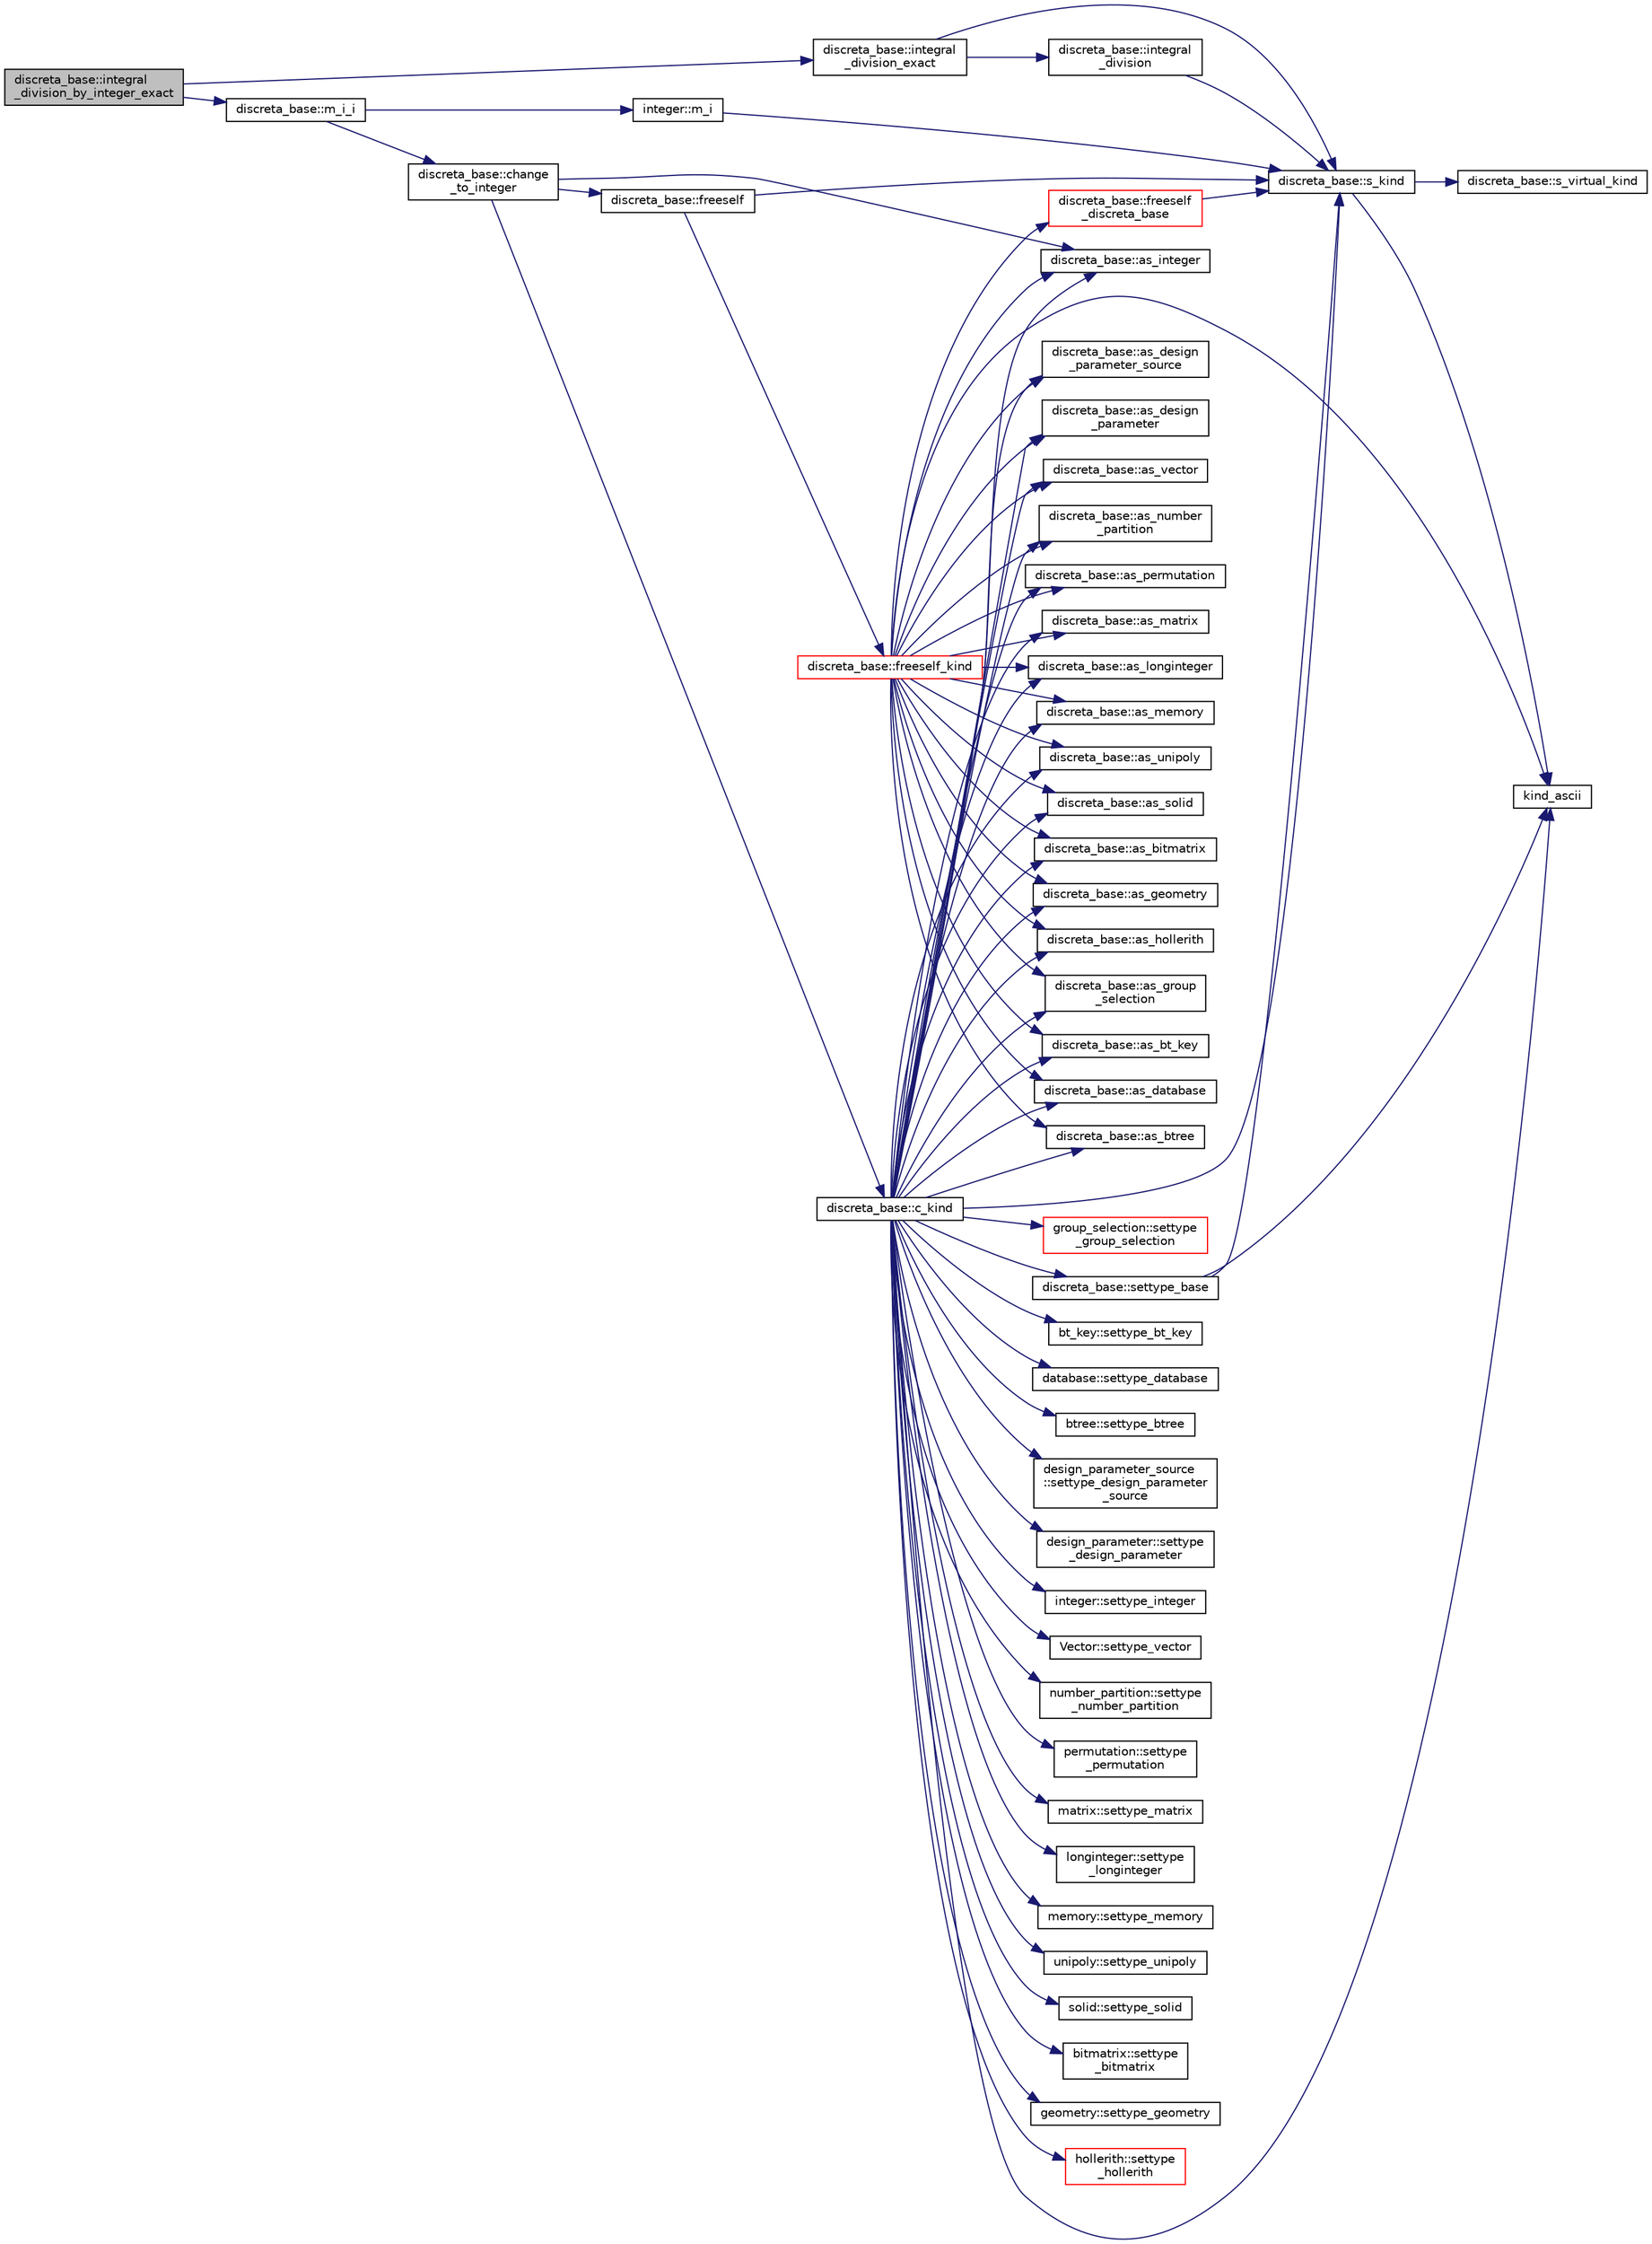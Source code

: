 digraph "discreta_base::integral_division_by_integer_exact"
{
  edge [fontname="Helvetica",fontsize="10",labelfontname="Helvetica",labelfontsize="10"];
  node [fontname="Helvetica",fontsize="10",shape=record];
  rankdir="LR";
  Node13474 [label="discreta_base::integral\l_division_by_integer_exact",height=0.2,width=0.4,color="black", fillcolor="grey75", style="filled", fontcolor="black"];
  Node13474 -> Node13475 [color="midnightblue",fontsize="10",style="solid",fontname="Helvetica"];
  Node13475 [label="discreta_base::m_i_i",height=0.2,width=0.4,color="black", fillcolor="white", style="filled",URL="$d7/d71/classdiscreta__base.html#aa231464a9d4bc233f66608021c9ad997"];
  Node13475 -> Node13476 [color="midnightblue",fontsize="10",style="solid",fontname="Helvetica"];
  Node13476 [label="discreta_base::change\l_to_integer",height=0.2,width=0.4,color="black", fillcolor="white", style="filled",URL="$d7/d71/classdiscreta__base.html#a58a5a5bd8f8e6f2dd7b4483b66dc7bb9"];
  Node13476 -> Node13477 [color="midnightblue",fontsize="10",style="solid",fontname="Helvetica"];
  Node13477 [label="discreta_base::freeself",height=0.2,width=0.4,color="black", fillcolor="white", style="filled",URL="$d7/d71/classdiscreta__base.html#a9a3c9501a562293b5667c11b9174d6e5"];
  Node13477 -> Node13478 [color="midnightblue",fontsize="10",style="solid",fontname="Helvetica"];
  Node13478 [label="discreta_base::freeself_kind",height=0.2,width=0.4,color="red", fillcolor="white", style="filled",URL="$d7/d71/classdiscreta__base.html#a63a23ada2165b3838fab719ed458cec8"];
  Node13478 -> Node13479 [color="midnightblue",fontsize="10",style="solid",fontname="Helvetica"];
  Node13479 [label="discreta_base::freeself\l_discreta_base",height=0.2,width=0.4,color="red", fillcolor="white", style="filled",URL="$d7/d71/classdiscreta__base.html#a8b1ec2cee4566034441e066dc2c027db"];
  Node13479 -> Node13480 [color="midnightblue",fontsize="10",style="solid",fontname="Helvetica"];
  Node13480 [label="discreta_base::s_kind",height=0.2,width=0.4,color="black", fillcolor="white", style="filled",URL="$d7/d71/classdiscreta__base.html#a8a830025c74adbbc3362418a7c2ba157"];
  Node13480 -> Node13481 [color="midnightblue",fontsize="10",style="solid",fontname="Helvetica"];
  Node13481 [label="discreta_base::s_virtual_kind",height=0.2,width=0.4,color="black", fillcolor="white", style="filled",URL="$d7/d71/classdiscreta__base.html#a52778a6d6943a468be083d0785d418fb"];
  Node13480 -> Node13482 [color="midnightblue",fontsize="10",style="solid",fontname="Helvetica"];
  Node13482 [label="kind_ascii",height=0.2,width=0.4,color="black", fillcolor="white", style="filled",URL="$d9/d60/discreta_8h.html#ad0ce825a9f29bc6cec27e1b64cfe27bf"];
  Node13478 -> Node13486 [color="midnightblue",fontsize="10",style="solid",fontname="Helvetica"];
  Node13486 [label="discreta_base::as_integer",height=0.2,width=0.4,color="black", fillcolor="white", style="filled",URL="$d7/d71/classdiscreta__base.html#a00d7691eaf874fd283d942692fe8dd26"];
  Node13478 -> Node13488 [color="midnightblue",fontsize="10",style="solid",fontname="Helvetica"];
  Node13488 [label="discreta_base::as_vector",height=0.2,width=0.4,color="black", fillcolor="white", style="filled",URL="$d7/d71/classdiscreta__base.html#a7bdd6cae39c380b128ee9e17e42cf020"];
  Node13478 -> Node13491 [color="midnightblue",fontsize="10",style="solid",fontname="Helvetica"];
  Node13491 [label="discreta_base::as_number\l_partition",height=0.2,width=0.4,color="black", fillcolor="white", style="filled",URL="$d7/d71/classdiscreta__base.html#a307aa09de0e925d46697707968ffab00"];
  Node13478 -> Node13493 [color="midnightblue",fontsize="10",style="solid",fontname="Helvetica"];
  Node13493 [label="discreta_base::as_permutation",height=0.2,width=0.4,color="black", fillcolor="white", style="filled",URL="$d7/d71/classdiscreta__base.html#aa4e72f36a82984239b12ae831e131098"];
  Node13478 -> Node13495 [color="midnightblue",fontsize="10",style="solid",fontname="Helvetica"];
  Node13495 [label="discreta_base::as_matrix",height=0.2,width=0.4,color="black", fillcolor="white", style="filled",URL="$d7/d71/classdiscreta__base.html#ae4d7f56d917a4707b838fbffde6467ff"];
  Node13478 -> Node13498 [color="midnightblue",fontsize="10",style="solid",fontname="Helvetica"];
  Node13498 [label="discreta_base::as_longinteger",height=0.2,width=0.4,color="black", fillcolor="white", style="filled",URL="$d7/d71/classdiscreta__base.html#a20a094639eb711b10c8694c51937f7cd"];
  Node13478 -> Node13501 [color="midnightblue",fontsize="10",style="solid",fontname="Helvetica"];
  Node13501 [label="discreta_base::as_memory",height=0.2,width=0.4,color="black", fillcolor="white", style="filled",URL="$d7/d71/classdiscreta__base.html#ad94b2d7dce0cd4fa22db57f6e79c4bd2"];
  Node13478 -> Node13503 [color="midnightblue",fontsize="10",style="solid",fontname="Helvetica"];
  Node13503 [label="discreta_base::as_unipoly",height=0.2,width=0.4,color="black", fillcolor="white", style="filled",URL="$d7/d71/classdiscreta__base.html#ad50d8027f039fe5c2478cddb243adc9d"];
  Node13478 -> Node13505 [color="midnightblue",fontsize="10",style="solid",fontname="Helvetica"];
  Node13505 [label="discreta_base::as_solid",height=0.2,width=0.4,color="black", fillcolor="white", style="filled",URL="$d7/d71/classdiscreta__base.html#a1fc5f2b85ec97ab0a69dd64903c970a5"];
  Node13478 -> Node13507 [color="midnightblue",fontsize="10",style="solid",fontname="Helvetica"];
  Node13507 [label="discreta_base::as_bitmatrix",height=0.2,width=0.4,color="black", fillcolor="white", style="filled",URL="$d7/d71/classdiscreta__base.html#a071ad54ea8ef6c9d1d15f532e5a76df6"];
  Node13478 -> Node13509 [color="midnightblue",fontsize="10",style="solid",fontname="Helvetica"];
  Node13509 [label="discreta_base::as_geometry",height=0.2,width=0.4,color="black", fillcolor="white", style="filled",URL="$d7/d71/classdiscreta__base.html#a38fc7b4cdd830703e9d87354b79bc5c8"];
  Node13478 -> Node13511 [color="midnightblue",fontsize="10",style="solid",fontname="Helvetica"];
  Node13511 [label="discreta_base::as_hollerith",height=0.2,width=0.4,color="black", fillcolor="white", style="filled",URL="$d7/d71/classdiscreta__base.html#a3e66f82711f314710107e2f29e589690"];
  Node13478 -> Node13513 [color="midnightblue",fontsize="10",style="solid",fontname="Helvetica"];
  Node13513 [label="discreta_base::as_group\l_selection",height=0.2,width=0.4,color="black", fillcolor="white", style="filled",URL="$d7/d71/classdiscreta__base.html#aae1bac4883c567718bef9fb610abbdc8"];
  Node13478 -> Node13515 [color="midnightblue",fontsize="10",style="solid",fontname="Helvetica"];
  Node13515 [label="discreta_base::as_bt_key",height=0.2,width=0.4,color="black", fillcolor="white", style="filled",URL="$d7/d71/classdiscreta__base.html#a2734c6e08dca17cf6588bd5064ec1b9f"];
  Node13478 -> Node13517 [color="midnightblue",fontsize="10",style="solid",fontname="Helvetica"];
  Node13517 [label="discreta_base::as_database",height=0.2,width=0.4,color="black", fillcolor="white", style="filled",URL="$d7/d71/classdiscreta__base.html#ab055d39d58210a2b03ba3d33703b09a9"];
  Node13478 -> Node13519 [color="midnightblue",fontsize="10",style="solid",fontname="Helvetica"];
  Node13519 [label="discreta_base::as_btree",height=0.2,width=0.4,color="black", fillcolor="white", style="filled",URL="$d7/d71/classdiscreta__base.html#a78e76674cef2ec113c17989c11288778"];
  Node13478 -> Node13521 [color="midnightblue",fontsize="10",style="solid",fontname="Helvetica"];
  Node13521 [label="discreta_base::as_design\l_parameter_source",height=0.2,width=0.4,color="black", fillcolor="white", style="filled",URL="$d7/d71/classdiscreta__base.html#a59cbf837c6582ded5bc586265d13d81a"];
  Node13478 -> Node13523 [color="midnightblue",fontsize="10",style="solid",fontname="Helvetica"];
  Node13523 [label="discreta_base::as_design\l_parameter",height=0.2,width=0.4,color="black", fillcolor="white", style="filled",URL="$d7/d71/classdiscreta__base.html#aab24ff38ea1c5471ab3de42e014d0f2a"];
  Node13478 -> Node13482 [color="midnightblue",fontsize="10",style="solid",fontname="Helvetica"];
  Node13477 -> Node13480 [color="midnightblue",fontsize="10",style="solid",fontname="Helvetica"];
  Node13476 -> Node13525 [color="midnightblue",fontsize="10",style="solid",fontname="Helvetica"];
  Node13525 [label="discreta_base::c_kind",height=0.2,width=0.4,color="black", fillcolor="white", style="filled",URL="$d7/d71/classdiscreta__base.html#adc2ff61589c2d083688e7a43f333cb62"];
  Node13525 -> Node13526 [color="midnightblue",fontsize="10",style="solid",fontname="Helvetica"];
  Node13526 [label="discreta_base::settype_base",height=0.2,width=0.4,color="black", fillcolor="white", style="filled",URL="$d7/d71/classdiscreta__base.html#a4f42899a89447d1c3993ea07c38f8ad4"];
  Node13526 -> Node13480 [color="midnightblue",fontsize="10",style="solid",fontname="Helvetica"];
  Node13526 -> Node13482 [color="midnightblue",fontsize="10",style="solid",fontname="Helvetica"];
  Node13525 -> Node13486 [color="midnightblue",fontsize="10",style="solid",fontname="Helvetica"];
  Node13525 -> Node13527 [color="midnightblue",fontsize="10",style="solid",fontname="Helvetica"];
  Node13527 [label="integer::settype_integer",height=0.2,width=0.4,color="black", fillcolor="white", style="filled",URL="$d0/de5/classinteger.html#a6265c65ef311229acd513d748faba796"];
  Node13525 -> Node13488 [color="midnightblue",fontsize="10",style="solid",fontname="Helvetica"];
  Node13525 -> Node13528 [color="midnightblue",fontsize="10",style="solid",fontname="Helvetica"];
  Node13528 [label="Vector::settype_vector",height=0.2,width=0.4,color="black", fillcolor="white", style="filled",URL="$d5/db2/class_vector.html#a34e0d00b18c051f23904a8429fa6c8b4"];
  Node13525 -> Node13491 [color="midnightblue",fontsize="10",style="solid",fontname="Helvetica"];
  Node13525 -> Node13529 [color="midnightblue",fontsize="10",style="solid",fontname="Helvetica"];
  Node13529 [label="number_partition::settype\l_number_partition",height=0.2,width=0.4,color="black", fillcolor="white", style="filled",URL="$df/d50/classnumber__partition.html#a3aaec1b557758f643ffc8555bbc358be"];
  Node13525 -> Node13493 [color="midnightblue",fontsize="10",style="solid",fontname="Helvetica"];
  Node13525 -> Node13530 [color="midnightblue",fontsize="10",style="solid",fontname="Helvetica"];
  Node13530 [label="permutation::settype\l_permutation",height=0.2,width=0.4,color="black", fillcolor="white", style="filled",URL="$d0/d08/classpermutation.html#af1eea29f86195cede9562e444664c28c"];
  Node13525 -> Node13495 [color="midnightblue",fontsize="10",style="solid",fontname="Helvetica"];
  Node13525 -> Node13531 [color="midnightblue",fontsize="10",style="solid",fontname="Helvetica"];
  Node13531 [label="matrix::settype_matrix",height=0.2,width=0.4,color="black", fillcolor="white", style="filled",URL="$d1/d8d/classmatrix.html#a1780283a64a789e4084d792683d276bb"];
  Node13525 -> Node13498 [color="midnightblue",fontsize="10",style="solid",fontname="Helvetica"];
  Node13525 -> Node13532 [color="midnightblue",fontsize="10",style="solid",fontname="Helvetica"];
  Node13532 [label="longinteger::settype\l_longinteger",height=0.2,width=0.4,color="black", fillcolor="white", style="filled",URL="$d3/d71/classlonginteger.html#ae5f811ece8df31b9ff114368a18e1dc5"];
  Node13525 -> Node13501 [color="midnightblue",fontsize="10",style="solid",fontname="Helvetica"];
  Node13525 -> Node13533 [color="midnightblue",fontsize="10",style="solid",fontname="Helvetica"];
  Node13533 [label="memory::settype_memory",height=0.2,width=0.4,color="black", fillcolor="white", style="filled",URL="$d8/d99/classmemory.html#a33aae277f9b8fe36b02e9d5da895451b"];
  Node13525 -> Node13503 [color="midnightblue",fontsize="10",style="solid",fontname="Helvetica"];
  Node13525 -> Node13534 [color="midnightblue",fontsize="10",style="solid",fontname="Helvetica"];
  Node13534 [label="unipoly::settype_unipoly",height=0.2,width=0.4,color="black", fillcolor="white", style="filled",URL="$d1/d89/classunipoly.html#a8db854fcc85c5e1150b1f1b1c005c95b"];
  Node13525 -> Node13505 [color="midnightblue",fontsize="10",style="solid",fontname="Helvetica"];
  Node13525 -> Node13535 [color="midnightblue",fontsize="10",style="solid",fontname="Helvetica"];
  Node13535 [label="solid::settype_solid",height=0.2,width=0.4,color="black", fillcolor="white", style="filled",URL="$d8/def/classsolid.html#a775bd4821f75a8aee4ea3d4335ff90e0"];
  Node13525 -> Node13507 [color="midnightblue",fontsize="10",style="solid",fontname="Helvetica"];
  Node13525 -> Node13536 [color="midnightblue",fontsize="10",style="solid",fontname="Helvetica"];
  Node13536 [label="bitmatrix::settype\l_bitmatrix",height=0.2,width=0.4,color="black", fillcolor="white", style="filled",URL="$de/dc8/classbitmatrix.html#acb571d947f9526665ebbdc0ce3e2a973"];
  Node13525 -> Node13509 [color="midnightblue",fontsize="10",style="solid",fontname="Helvetica"];
  Node13525 -> Node13537 [color="midnightblue",fontsize="10",style="solid",fontname="Helvetica"];
  Node13537 [label="geometry::settype_geometry",height=0.2,width=0.4,color="black", fillcolor="white", style="filled",URL="$da/d44/classgeometry.html#ab4a336baba6a3f56f5ffa053a5be5ba7"];
  Node13525 -> Node13511 [color="midnightblue",fontsize="10",style="solid",fontname="Helvetica"];
  Node13525 -> Node13538 [color="midnightblue",fontsize="10",style="solid",fontname="Helvetica"];
  Node13538 [label="hollerith::settype\l_hollerith",height=0.2,width=0.4,color="red", fillcolor="white", style="filled",URL="$d8/d99/classhollerith.html#a23bbd4acfc88a0e90f1245f243f51f76"];
  Node13525 -> Node13513 [color="midnightblue",fontsize="10",style="solid",fontname="Helvetica"];
  Node13525 -> Node13540 [color="midnightblue",fontsize="10",style="solid",fontname="Helvetica"];
  Node13540 [label="group_selection::settype\l_group_selection",height=0.2,width=0.4,color="red", fillcolor="white", style="filled",URL="$d6/db0/classgroup__selection.html#a015ed73b7b8d784bedd4d11ac1fc0ec1"];
  Node13525 -> Node13515 [color="midnightblue",fontsize="10",style="solid",fontname="Helvetica"];
  Node13525 -> Node13543 [color="midnightblue",fontsize="10",style="solid",fontname="Helvetica"];
  Node13543 [label="bt_key::settype_bt_key",height=0.2,width=0.4,color="black", fillcolor="white", style="filled",URL="$d1/de5/classbt__key.html#a352bb10beb7c789d8d29373035824800"];
  Node13525 -> Node13517 [color="midnightblue",fontsize="10",style="solid",fontname="Helvetica"];
  Node13525 -> Node13544 [color="midnightblue",fontsize="10",style="solid",fontname="Helvetica"];
  Node13544 [label="database::settype_database",height=0.2,width=0.4,color="black", fillcolor="white", style="filled",URL="$db/d72/classdatabase.html#a014639aa001462e480eb1f3984839b72"];
  Node13525 -> Node13519 [color="midnightblue",fontsize="10",style="solid",fontname="Helvetica"];
  Node13525 -> Node13545 [color="midnightblue",fontsize="10",style="solid",fontname="Helvetica"];
  Node13545 [label="btree::settype_btree",height=0.2,width=0.4,color="black", fillcolor="white", style="filled",URL="$dd/db0/classbtree.html#a5a1b9773c848908a6050cc733d2d9780"];
  Node13525 -> Node13521 [color="midnightblue",fontsize="10",style="solid",fontname="Helvetica"];
  Node13525 -> Node13546 [color="midnightblue",fontsize="10",style="solid",fontname="Helvetica"];
  Node13546 [label="design_parameter_source\l::settype_design_parameter\l_source",height=0.2,width=0.4,color="black", fillcolor="white", style="filled",URL="$df/d4b/classdesign__parameter__source.html#a3af3b851df87bd1661fb9c9ce18822c8"];
  Node13525 -> Node13523 [color="midnightblue",fontsize="10",style="solid",fontname="Helvetica"];
  Node13525 -> Node13547 [color="midnightblue",fontsize="10",style="solid",fontname="Helvetica"];
  Node13547 [label="design_parameter::settype\l_design_parameter",height=0.2,width=0.4,color="black", fillcolor="white", style="filled",URL="$da/d94/classdesign__parameter.html#a8b19d277f2b7d09c2531a527dfc0359e"];
  Node13525 -> Node13482 [color="midnightblue",fontsize="10",style="solid",fontname="Helvetica"];
  Node13525 -> Node13480 [color="midnightblue",fontsize="10",style="solid",fontname="Helvetica"];
  Node13476 -> Node13486 [color="midnightblue",fontsize="10",style="solid",fontname="Helvetica"];
  Node13475 -> Node13548 [color="midnightblue",fontsize="10",style="solid",fontname="Helvetica"];
  Node13548 [label="integer::m_i",height=0.2,width=0.4,color="black", fillcolor="white", style="filled",URL="$d0/de5/classinteger.html#a869091f0a0f35f5354c8c4a70250e8a9"];
  Node13548 -> Node13480 [color="midnightblue",fontsize="10",style="solid",fontname="Helvetica"];
  Node13474 -> Node13549 [color="midnightblue",fontsize="10",style="solid",fontname="Helvetica"];
  Node13549 [label="discreta_base::integral\l_division_exact",height=0.2,width=0.4,color="black", fillcolor="white", style="filled",URL="$d7/d71/classdiscreta__base.html#a77aa5f7ddec1f6baa8fb39fa16f479af"];
  Node13549 -> Node13480 [color="midnightblue",fontsize="10",style="solid",fontname="Helvetica"];
  Node13549 -> Node13550 [color="midnightblue",fontsize="10",style="solid",fontname="Helvetica"];
  Node13550 [label="discreta_base::integral\l_division",height=0.2,width=0.4,color="black", fillcolor="white", style="filled",URL="$d7/d71/classdiscreta__base.html#a92b3001ac35af9185b316c0d8f89070e"];
  Node13550 -> Node13480 [color="midnightblue",fontsize="10",style="solid",fontname="Helvetica"];
}
